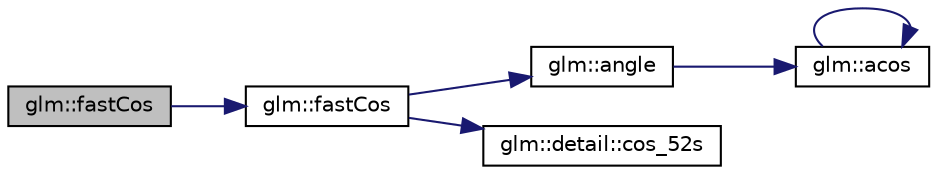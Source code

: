 digraph "glm::fastCos"
{
 // LATEX_PDF_SIZE
  edge [fontname="Helvetica",fontsize="10",labelfontname="Helvetica",labelfontsize="10"];
  node [fontname="Helvetica",fontsize="10",shape=record];
  rankdir="LR";
  Node1 [label="glm::fastCos",height=0.2,width=0.4,color="black", fillcolor="grey75", style="filled", fontcolor="black",tooltip=" "];
  Node1 -> Node2 [color="midnightblue",fontsize="10",style="solid",fontname="Helvetica"];
  Node2 [label="glm::fastCos",height=0.2,width=0.4,color="black", fillcolor="white", style="filled",URL="$group__gtx__fast__trigonometry.html#gab34c8b45c23c0165a64dcecfcc3b302a",tooltip=" "];
  Node2 -> Node3 [color="midnightblue",fontsize="10",style="solid",fontname="Helvetica"];
  Node3 [label="glm::angle",height=0.2,width=0.4,color="black", fillcolor="white", style="filled",URL="$group__gtc__quaternion.html#gad4a4448baedb198b2b1e7880d2544dc9",tooltip=" "];
  Node3 -> Node4 [color="midnightblue",fontsize="10",style="solid",fontname="Helvetica"];
  Node4 [label="glm::acos",height=0.2,width=0.4,color="black", fillcolor="white", style="filled",URL="$group__core__func__trigonometric.html#ga58ad259b788528fe0a4bd2eeb5e381cc",tooltip=" "];
  Node4 -> Node4 [color="midnightblue",fontsize="10",style="solid",fontname="Helvetica"];
  Node2 -> Node5 [color="midnightblue",fontsize="10",style="solid",fontname="Helvetica"];
  Node5 [label="glm::detail::cos_52s",height=0.2,width=0.4,color="black", fillcolor="white", style="filled",URL="$namespaceglm_1_1detail.html#a09055f8d723109dc95c8cc2309e20acc",tooltip=" "];
}
